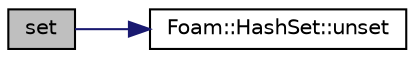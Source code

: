 digraph "set"
{
  bgcolor="transparent";
  edge [fontname="Helvetica",fontsize="10",labelfontname="Helvetica",labelfontsize="10"];
  node [fontname="Helvetica",fontsize="10",shape=record];
  rankdir="LR";
  Node1 [label="set",height=0.2,width=0.4,color="black", fillcolor="grey75", style="filled" fontcolor="black"];
  Node1 -> Node2 [color="midnightblue",fontsize="10",style="solid",fontname="Helvetica"];
  Node2 [label="Foam::HashSet::unset",height=0.2,width=0.4,color="black",URL="$classFoam_1_1HashSet.html#a8254423a34c8f5eec22bd695751ca43a",tooltip="Unset the specified key - same as erase. "];
}
